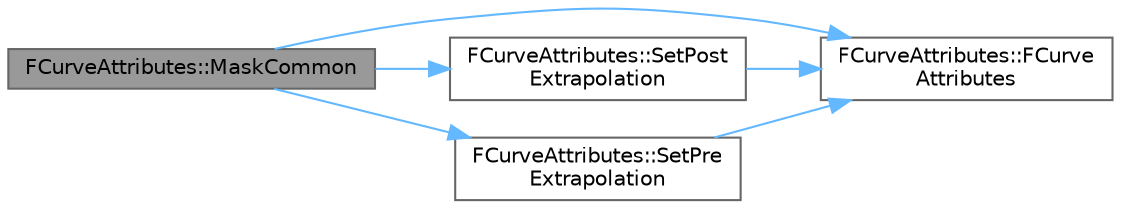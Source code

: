 digraph "FCurveAttributes::MaskCommon"
{
 // INTERACTIVE_SVG=YES
 // LATEX_PDF_SIZE
  bgcolor="transparent";
  edge [fontname=Helvetica,fontsize=10,labelfontname=Helvetica,labelfontsize=10];
  node [fontname=Helvetica,fontsize=10,shape=box,height=0.2,width=0.4];
  rankdir="LR";
  Node1 [id="Node000001",label="FCurveAttributes::MaskCommon",height=0.2,width=0.4,color="gray40", fillcolor="grey60", style="filled", fontcolor="black",tooltip="Generate a new set of attributes that contains only those attributes common to both A and B."];
  Node1 -> Node2 [id="edge1_Node000001_Node000002",color="steelblue1",style="solid",tooltip=" "];
  Node2 [id="Node000002",label="FCurveAttributes::FCurve\lAttributes",height=0.2,width=0.4,color="grey40", fillcolor="white", style="filled",URL="$dc/d8f/structFCurveAttributes.html#aa3b48b49afa0f77ecef488e2956e3230",tooltip=" "];
  Node1 -> Node3 [id="edge2_Node000001_Node000003",color="steelblue1",style="solid",tooltip=" "];
  Node3 [id="Node000003",label="FCurveAttributes::SetPost\lExtrapolation",height=0.2,width=0.4,color="grey40", fillcolor="white", style="filled",URL="$dc/d8f/structFCurveAttributes.html#a44e495b9d49415e7070677980604d346",tooltip=" "];
  Node3 -> Node2 [id="edge3_Node000003_Node000002",color="steelblue1",style="solid",tooltip=" "];
  Node1 -> Node4 [id="edge4_Node000001_Node000004",color="steelblue1",style="solid",tooltip=" "];
  Node4 [id="Node000004",label="FCurveAttributes::SetPre\lExtrapolation",height=0.2,width=0.4,color="grey40", fillcolor="white", style="filled",URL="$dc/d8f/structFCurveAttributes.html#a127960adf242cb4670adf653a177a2d2",tooltip="Set the extended properties of this curve."];
  Node4 -> Node2 [id="edge5_Node000004_Node000002",color="steelblue1",style="solid",tooltip=" "];
}
